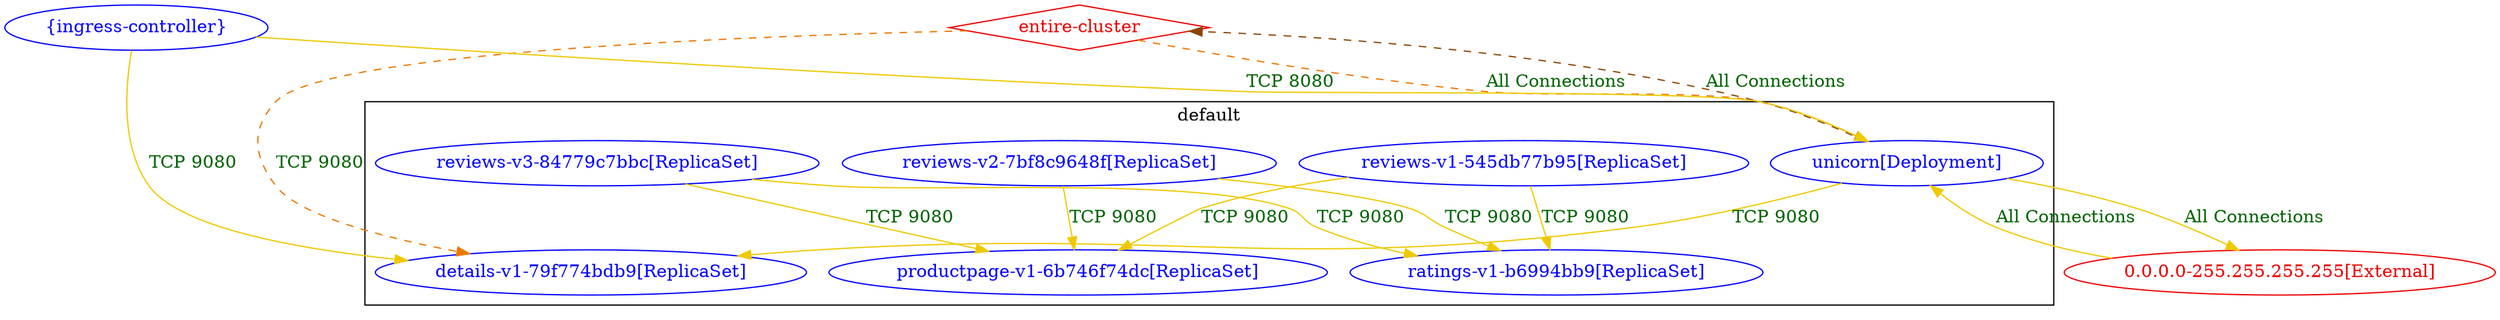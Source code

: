 digraph {
	subgraph "cluster_default" {
		color="black"
		fontcolor="black"
		"default/details-v1-79f774bdb9[ReplicaSet]" [label="details-v1-79f774bdb9[ReplicaSet]" color="blue" fontcolor="blue"]
		"default/productpage-v1-6b746f74dc[ReplicaSet]" [label="productpage-v1-6b746f74dc[ReplicaSet]" color="blue" fontcolor="blue"]
		"default/ratings-v1-b6994bb9[ReplicaSet]" [label="ratings-v1-b6994bb9[ReplicaSet]" color="blue" fontcolor="blue"]
		"default/reviews-v1-545db77b95[ReplicaSet]" [label="reviews-v1-545db77b95[ReplicaSet]" color="blue" fontcolor="blue"]
		"default/reviews-v2-7bf8c9648f[ReplicaSet]" [label="reviews-v2-7bf8c9648f[ReplicaSet]" color="blue" fontcolor="blue"]
		"default/reviews-v3-84779c7bbc[ReplicaSet]" [label="reviews-v3-84779c7bbc[ReplicaSet]" color="blue" fontcolor="blue"]
		"default/unicorn[Deployment]" [label="unicorn[Deployment]" color="blue" fontcolor="blue"]
		label="default"
	}
	"0.0.0.0-255.255.255.255[External]" [label="0.0.0.0-255.255.255.255[External]" color="red2" fontcolor="red2"]
	"entire-cluster" [label="entire-cluster" color="red2" fontcolor="red2" shape=diamond]
	"{ingress-controller}" [label="{ingress-controller}" color="blue" fontcolor="blue"]
	"0.0.0.0-255.255.255.255[External]" -> "default/unicorn[Deployment]" [label="All Connections" color="gold2" fontcolor="darkgreen" weight=0.5]
	"default/reviews-v1-545db77b95[ReplicaSet]" -> "default/productpage-v1-6b746f74dc[ReplicaSet]" [label="TCP 9080" color="gold2" fontcolor="darkgreen" weight=1]
	"default/reviews-v1-545db77b95[ReplicaSet]" -> "default/ratings-v1-b6994bb9[ReplicaSet]" [label="TCP 9080" color="gold2" fontcolor="darkgreen" weight=1]
	"default/reviews-v2-7bf8c9648f[ReplicaSet]" -> "default/productpage-v1-6b746f74dc[ReplicaSet]" [label="TCP 9080" color="gold2" fontcolor="darkgreen" weight=1]
	"default/reviews-v2-7bf8c9648f[ReplicaSet]" -> "default/ratings-v1-b6994bb9[ReplicaSet]" [label="TCP 9080" color="gold2" fontcolor="darkgreen" weight=1]
	"default/reviews-v3-84779c7bbc[ReplicaSet]" -> "default/productpage-v1-6b746f74dc[ReplicaSet]" [label="TCP 9080" color="gold2" fontcolor="darkgreen" weight=1]
	"default/reviews-v3-84779c7bbc[ReplicaSet]" -> "default/ratings-v1-b6994bb9[ReplicaSet]" [label="TCP 9080" color="gold2" fontcolor="darkgreen" weight=1]
	"default/unicorn[Deployment]" -> "0.0.0.0-255.255.255.255[External]" [label="All Connections" color="gold2" fontcolor="darkgreen" weight=1]
	"default/unicorn[Deployment]" -> "default/details-v1-79f774bdb9[ReplicaSet]" [label="TCP 9080" color="gold2" fontcolor="darkgreen" weight=1]
	"default/unicorn[Deployment]" -> "entire-cluster" [label="All Connections" color="darkorange4" fontcolor="darkgreen" weight=0.5 style=dashed]
	"entire-cluster" -> "default/details-v1-79f774bdb9[ReplicaSet]" [label="TCP 9080" color="darkorange2" fontcolor="darkgreen" weight=1 style=dashed]
	"entire-cluster" -> "default/unicorn[Deployment]" [label="All Connections" color="darkorange2" fontcolor="darkgreen" weight=1 style=dashed]
	"{ingress-controller}" -> "default/details-v1-79f774bdb9[ReplicaSet]" [label="TCP 9080" color="gold2" fontcolor="darkgreen" weight=1]
	"{ingress-controller}" -> "default/unicorn[Deployment]" [label="TCP 8080" color="gold2" fontcolor="darkgreen" weight=1]
}